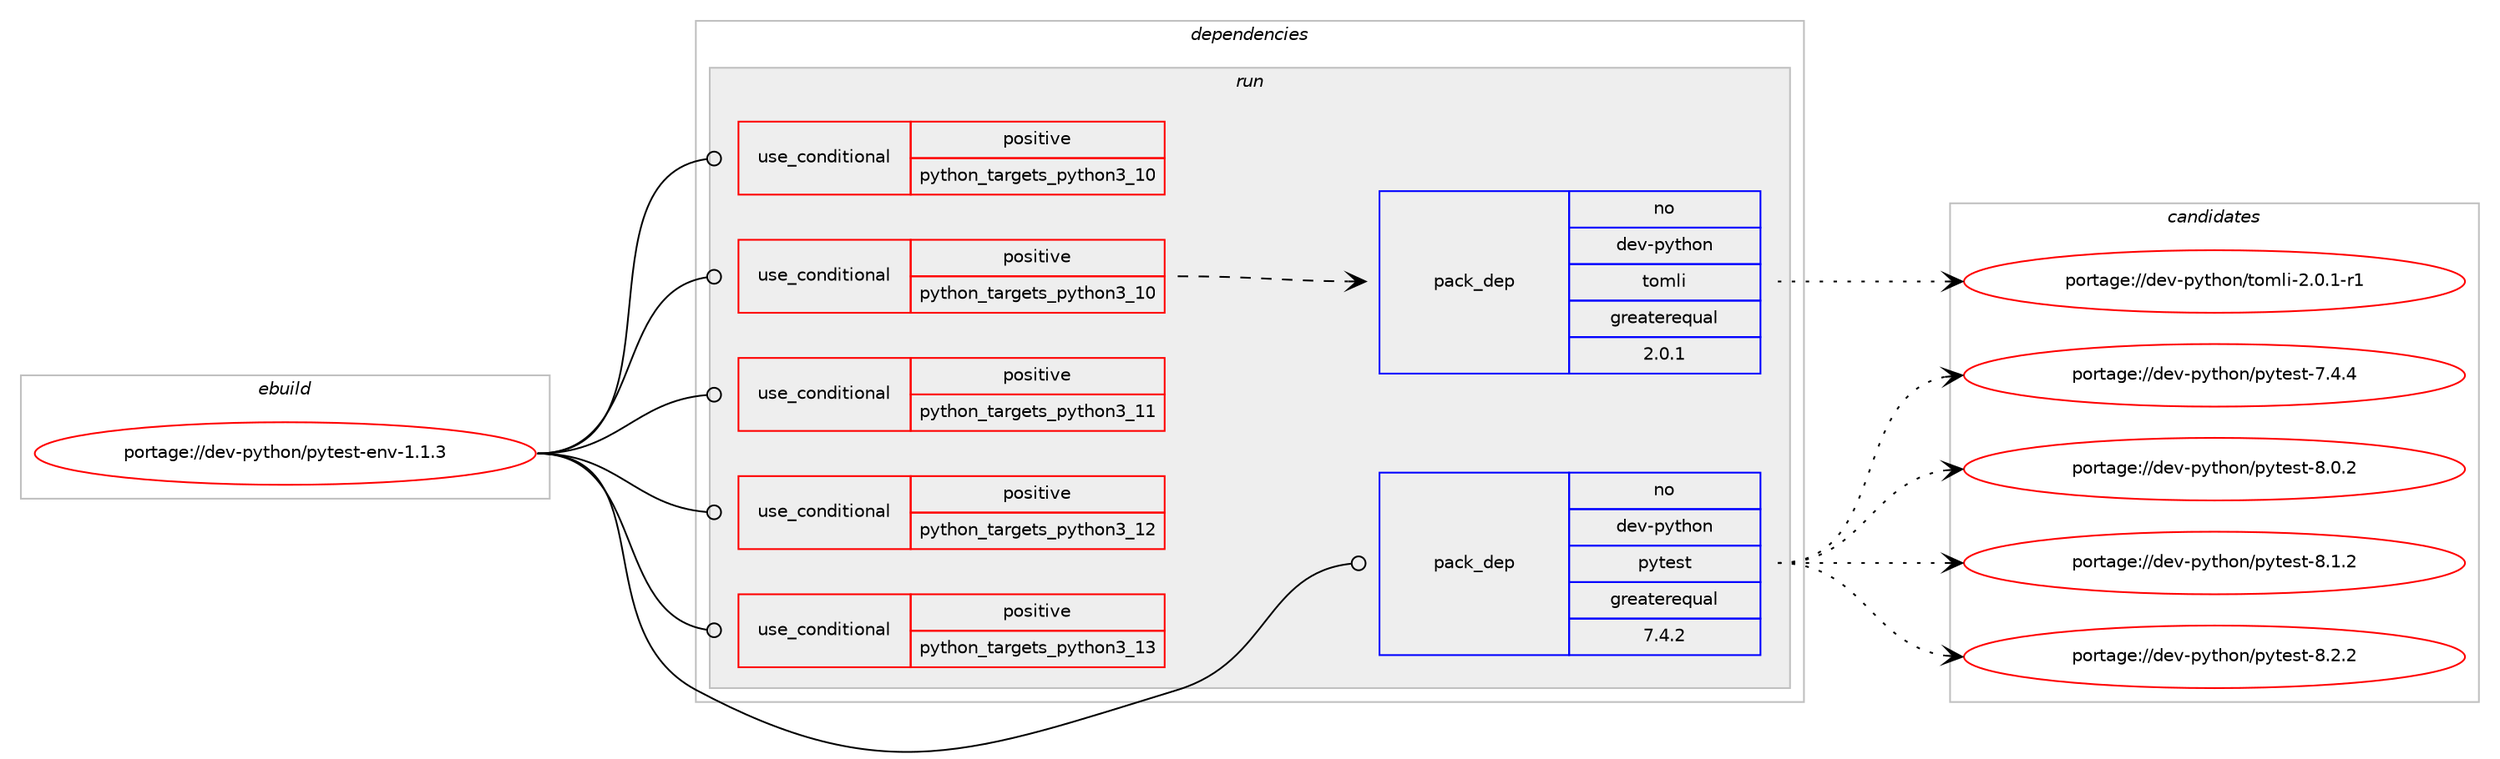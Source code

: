digraph prolog {

# *************
# Graph options
# *************

newrank=true;
concentrate=true;
compound=true;
graph [rankdir=LR,fontname=Helvetica,fontsize=10,ranksep=1.5];#, ranksep=2.5, nodesep=0.2];
edge  [arrowhead=vee];
node  [fontname=Helvetica,fontsize=10];

# **********
# The ebuild
# **********

subgraph cluster_leftcol {
color=gray;
rank=same;
label=<<i>ebuild</i>>;
id [label="portage://dev-python/pytest-env-1.1.3", color=red, width=4, href="../dev-python/pytest-env-1.1.3.svg"];
}

# ****************
# The dependencies
# ****************

subgraph cluster_midcol {
color=gray;
label=<<i>dependencies</i>>;
subgraph cluster_compile {
fillcolor="#eeeeee";
style=filled;
label=<<i>compile</i>>;
}
subgraph cluster_compileandrun {
fillcolor="#eeeeee";
style=filled;
label=<<i>compile and run</i>>;
}
subgraph cluster_run {
fillcolor="#eeeeee";
style=filled;
label=<<i>run</i>>;
subgraph cond36694 {
dependency79883 [label=<<TABLE BORDER="0" CELLBORDER="1" CELLSPACING="0" CELLPADDING="4"><TR><TD ROWSPAN="3" CELLPADDING="10">use_conditional</TD></TR><TR><TD>positive</TD></TR><TR><TD>python_targets_python3_10</TD></TR></TABLE>>, shape=none, color=red];
# *** BEGIN UNKNOWN DEPENDENCY TYPE (TODO) ***
# dependency79883 -> package_dependency(portage://dev-python/pytest-env-1.1.3,run,no,dev-lang,python,none,[,,],[slot(3.10)],[])
# *** END UNKNOWN DEPENDENCY TYPE (TODO) ***

}
id:e -> dependency79883:w [weight=20,style="solid",arrowhead="odot"];
subgraph cond36695 {
dependency79884 [label=<<TABLE BORDER="0" CELLBORDER="1" CELLSPACING="0" CELLPADDING="4"><TR><TD ROWSPAN="3" CELLPADDING="10">use_conditional</TD></TR><TR><TD>positive</TD></TR><TR><TD>python_targets_python3_10</TD></TR></TABLE>>, shape=none, color=red];
subgraph pack41954 {
dependency79885 [label=<<TABLE BORDER="0" CELLBORDER="1" CELLSPACING="0" CELLPADDING="4" WIDTH="220"><TR><TD ROWSPAN="6" CELLPADDING="30">pack_dep</TD></TR><TR><TD WIDTH="110">no</TD></TR><TR><TD>dev-python</TD></TR><TR><TD>tomli</TD></TR><TR><TD>greaterequal</TD></TR><TR><TD>2.0.1</TD></TR></TABLE>>, shape=none, color=blue];
}
dependency79884:e -> dependency79885:w [weight=20,style="dashed",arrowhead="vee"];
}
id:e -> dependency79884:w [weight=20,style="solid",arrowhead="odot"];
subgraph cond36696 {
dependency79886 [label=<<TABLE BORDER="0" CELLBORDER="1" CELLSPACING="0" CELLPADDING="4"><TR><TD ROWSPAN="3" CELLPADDING="10">use_conditional</TD></TR><TR><TD>positive</TD></TR><TR><TD>python_targets_python3_11</TD></TR></TABLE>>, shape=none, color=red];
# *** BEGIN UNKNOWN DEPENDENCY TYPE (TODO) ***
# dependency79886 -> package_dependency(portage://dev-python/pytest-env-1.1.3,run,no,dev-lang,python,none,[,,],[slot(3.11)],[])
# *** END UNKNOWN DEPENDENCY TYPE (TODO) ***

}
id:e -> dependency79886:w [weight=20,style="solid",arrowhead="odot"];
subgraph cond36697 {
dependency79887 [label=<<TABLE BORDER="0" CELLBORDER="1" CELLSPACING="0" CELLPADDING="4"><TR><TD ROWSPAN="3" CELLPADDING="10">use_conditional</TD></TR><TR><TD>positive</TD></TR><TR><TD>python_targets_python3_12</TD></TR></TABLE>>, shape=none, color=red];
# *** BEGIN UNKNOWN DEPENDENCY TYPE (TODO) ***
# dependency79887 -> package_dependency(portage://dev-python/pytest-env-1.1.3,run,no,dev-lang,python,none,[,,],[slot(3.12)],[])
# *** END UNKNOWN DEPENDENCY TYPE (TODO) ***

}
id:e -> dependency79887:w [weight=20,style="solid",arrowhead="odot"];
subgraph cond36698 {
dependency79888 [label=<<TABLE BORDER="0" CELLBORDER="1" CELLSPACING="0" CELLPADDING="4"><TR><TD ROWSPAN="3" CELLPADDING="10">use_conditional</TD></TR><TR><TD>positive</TD></TR><TR><TD>python_targets_python3_13</TD></TR></TABLE>>, shape=none, color=red];
# *** BEGIN UNKNOWN DEPENDENCY TYPE (TODO) ***
# dependency79888 -> package_dependency(portage://dev-python/pytest-env-1.1.3,run,no,dev-lang,python,none,[,,],[slot(3.13)],[])
# *** END UNKNOWN DEPENDENCY TYPE (TODO) ***

}
id:e -> dependency79888:w [weight=20,style="solid",arrowhead="odot"];
subgraph pack41955 {
dependency79889 [label=<<TABLE BORDER="0" CELLBORDER="1" CELLSPACING="0" CELLPADDING="4" WIDTH="220"><TR><TD ROWSPAN="6" CELLPADDING="30">pack_dep</TD></TR><TR><TD WIDTH="110">no</TD></TR><TR><TD>dev-python</TD></TR><TR><TD>pytest</TD></TR><TR><TD>greaterequal</TD></TR><TR><TD>7.4.2</TD></TR></TABLE>>, shape=none, color=blue];
}
id:e -> dependency79889:w [weight=20,style="solid",arrowhead="odot"];
}
}

# **************
# The candidates
# **************

subgraph cluster_choices {
rank=same;
color=gray;
label=<<i>candidates</i>>;

subgraph choice41954 {
color=black;
nodesep=1;
choice10010111845112121116104111110471161111091081054550464846494511449 [label="portage://dev-python/tomli-2.0.1-r1", color=red, width=4,href="../dev-python/tomli-2.0.1-r1.svg"];
dependency79885:e -> choice10010111845112121116104111110471161111091081054550464846494511449:w [style=dotted,weight="100"];
}
subgraph choice41955 {
color=black;
nodesep=1;
choice1001011184511212111610411111047112121116101115116455546524652 [label="portage://dev-python/pytest-7.4.4", color=red, width=4,href="../dev-python/pytest-7.4.4.svg"];
choice1001011184511212111610411111047112121116101115116455646484650 [label="portage://dev-python/pytest-8.0.2", color=red, width=4,href="../dev-python/pytest-8.0.2.svg"];
choice1001011184511212111610411111047112121116101115116455646494650 [label="portage://dev-python/pytest-8.1.2", color=red, width=4,href="../dev-python/pytest-8.1.2.svg"];
choice1001011184511212111610411111047112121116101115116455646504650 [label="portage://dev-python/pytest-8.2.2", color=red, width=4,href="../dev-python/pytest-8.2.2.svg"];
dependency79889:e -> choice1001011184511212111610411111047112121116101115116455546524652:w [style=dotted,weight="100"];
dependency79889:e -> choice1001011184511212111610411111047112121116101115116455646484650:w [style=dotted,weight="100"];
dependency79889:e -> choice1001011184511212111610411111047112121116101115116455646494650:w [style=dotted,weight="100"];
dependency79889:e -> choice1001011184511212111610411111047112121116101115116455646504650:w [style=dotted,weight="100"];
}
}

}
